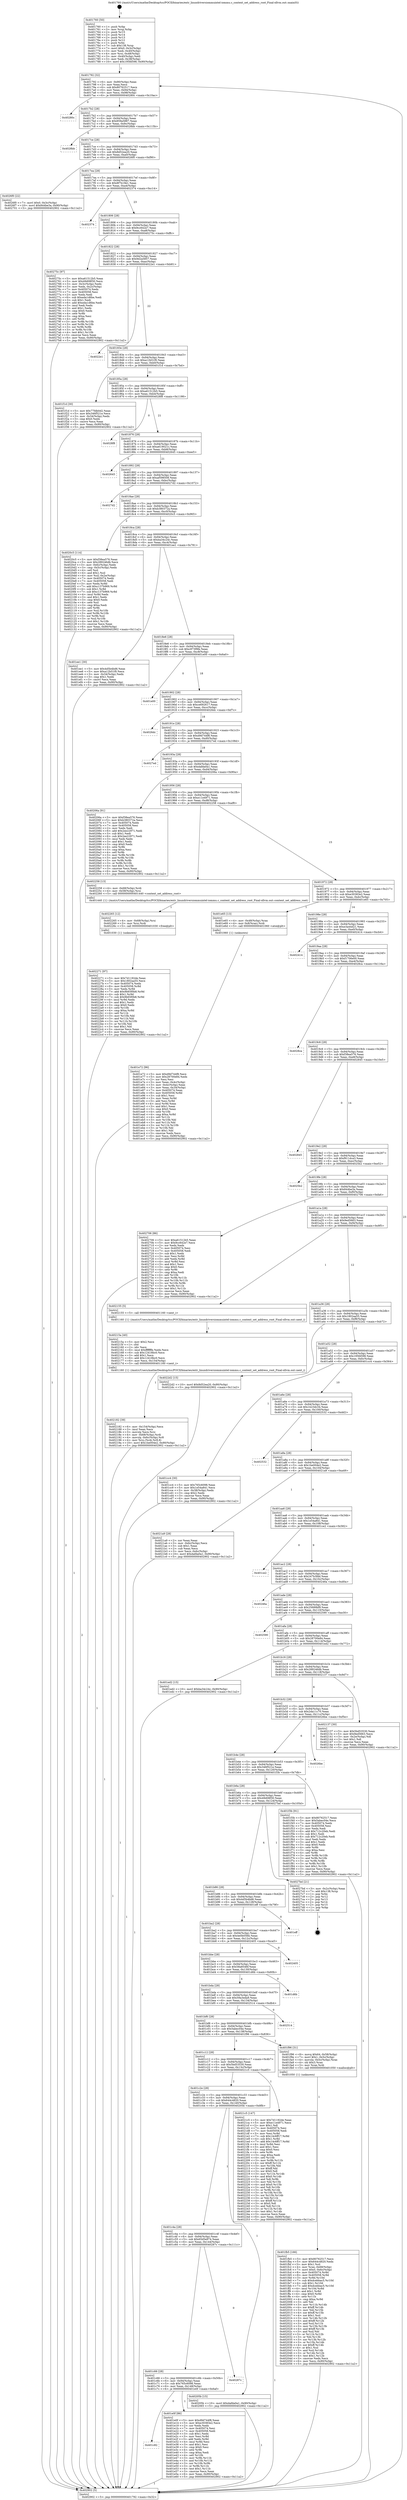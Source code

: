 digraph "0x401760" {
  label = "0x401760 (/mnt/c/Users/mathe/Desktop/tcc/POCII/binaries/extr_linuxdriversiommuintel-iommu.c_context_set_address_root_Final-ollvm.out::main(0))"
  labelloc = "t"
  node[shape=record]

  Entry [label="",width=0.3,height=0.3,shape=circle,fillcolor=black,style=filled]
  "0x401792" [label="{
     0x401792 [32]\l
     | [instrs]\l
     &nbsp;&nbsp;0x401792 \<+6\>: mov -0x90(%rbp),%eax\l
     &nbsp;&nbsp;0x401798 \<+2\>: mov %eax,%ecx\l
     &nbsp;&nbsp;0x40179a \<+6\>: sub $0x80762517,%ecx\l
     &nbsp;&nbsp;0x4017a0 \<+6\>: mov %eax,-0x94(%rbp)\l
     &nbsp;&nbsp;0x4017a6 \<+6\>: mov %ecx,-0x98(%rbp)\l
     &nbsp;&nbsp;0x4017ac \<+6\>: je 000000000040280c \<main+0x10ac\>\l
  }"]
  "0x40280c" [label="{
     0x40280c\l
  }", style=dashed]
  "0x4017b2" [label="{
     0x4017b2 [28]\l
     | [instrs]\l
     &nbsp;&nbsp;0x4017b2 \<+5\>: jmp 00000000004017b7 \<main+0x57\>\l
     &nbsp;&nbsp;0x4017b7 \<+6\>: mov -0x94(%rbp),%eax\l
     &nbsp;&nbsp;0x4017bd \<+5\>: sub $0x859a5887,%eax\l
     &nbsp;&nbsp;0x4017c2 \<+6\>: mov %eax,-0x9c(%rbp)\l
     &nbsp;&nbsp;0x4017c8 \<+6\>: je 00000000004028bb \<main+0x115b\>\l
  }"]
  Exit [label="",width=0.3,height=0.3,shape=circle,fillcolor=black,style=filled,peripheries=2]
  "0x4028bb" [label="{
     0x4028bb\l
  }", style=dashed]
  "0x4017ce" [label="{
     0x4017ce [28]\l
     | [instrs]\l
     &nbsp;&nbsp;0x4017ce \<+5\>: jmp 00000000004017d3 \<main+0x73\>\l
     &nbsp;&nbsp;0x4017d3 \<+6\>: mov -0x94(%rbp),%eax\l
     &nbsp;&nbsp;0x4017d9 \<+5\>: sub $0x8d52ea20,%eax\l
     &nbsp;&nbsp;0x4017de \<+6\>: mov %eax,-0xa0(%rbp)\l
     &nbsp;&nbsp;0x4017e4 \<+6\>: je 00000000004026f0 \<main+0xf90\>\l
  }"]
  "0x402271" [label="{
     0x402271 [97]\l
     | [instrs]\l
     &nbsp;&nbsp;0x402271 \<+5\>: mov $0x7d1192de,%eax\l
     &nbsp;&nbsp;0x402276 \<+5\>: mov $0x1802aa55,%ecx\l
     &nbsp;&nbsp;0x40227b \<+7\>: mov 0x405074,%edx\l
     &nbsp;&nbsp;0x402282 \<+8\>: mov 0x405058,%r8d\l
     &nbsp;&nbsp;0x40228a \<+3\>: mov %edx,%r9d\l
     &nbsp;&nbsp;0x40228d \<+7\>: add $0x9b65f0b8,%r9d\l
     &nbsp;&nbsp;0x402294 \<+4\>: sub $0x1,%r9d\l
     &nbsp;&nbsp;0x402298 \<+7\>: sub $0x9b65f0b8,%r9d\l
     &nbsp;&nbsp;0x40229f \<+4\>: imul %r9d,%edx\l
     &nbsp;&nbsp;0x4022a3 \<+3\>: and $0x1,%edx\l
     &nbsp;&nbsp;0x4022a6 \<+3\>: cmp $0x0,%edx\l
     &nbsp;&nbsp;0x4022a9 \<+4\>: sete %r10b\l
     &nbsp;&nbsp;0x4022ad \<+4\>: cmp $0xa,%r8d\l
     &nbsp;&nbsp;0x4022b1 \<+4\>: setl %r11b\l
     &nbsp;&nbsp;0x4022b5 \<+3\>: mov %r10b,%bl\l
     &nbsp;&nbsp;0x4022b8 \<+3\>: and %r11b,%bl\l
     &nbsp;&nbsp;0x4022bb \<+3\>: xor %r11b,%r10b\l
     &nbsp;&nbsp;0x4022be \<+3\>: or %r10b,%bl\l
     &nbsp;&nbsp;0x4022c1 \<+3\>: test $0x1,%bl\l
     &nbsp;&nbsp;0x4022c4 \<+3\>: cmovne %ecx,%eax\l
     &nbsp;&nbsp;0x4022c7 \<+6\>: mov %eax,-0x90(%rbp)\l
     &nbsp;&nbsp;0x4022cd \<+5\>: jmp 0000000000402902 \<main+0x11a2\>\l
  }"]
  "0x4026f0" [label="{
     0x4026f0 [22]\l
     | [instrs]\l
     &nbsp;&nbsp;0x4026f0 \<+7\>: movl $0x0,-0x3c(%rbp)\l
     &nbsp;&nbsp;0x4026f7 \<+10\>: movl $0x844be3a,-0x90(%rbp)\l
     &nbsp;&nbsp;0x402701 \<+5\>: jmp 0000000000402902 \<main+0x11a2\>\l
  }"]
  "0x4017ea" [label="{
     0x4017ea [28]\l
     | [instrs]\l
     &nbsp;&nbsp;0x4017ea \<+5\>: jmp 00000000004017ef \<main+0x8f\>\l
     &nbsp;&nbsp;0x4017ef \<+6\>: mov -0x94(%rbp),%eax\l
     &nbsp;&nbsp;0x4017f5 \<+5\>: sub $0x8f7b19e1,%eax\l
     &nbsp;&nbsp;0x4017fa \<+6\>: mov %eax,-0xa4(%rbp)\l
     &nbsp;&nbsp;0x401800 \<+6\>: je 0000000000402374 \<main+0xc14\>\l
  }"]
  "0x402265" [label="{
     0x402265 [12]\l
     | [instrs]\l
     &nbsp;&nbsp;0x402265 \<+4\>: mov -0x68(%rbp),%rsi\l
     &nbsp;&nbsp;0x402269 \<+3\>: mov %rsi,%rdi\l
     &nbsp;&nbsp;0x40226c \<+5\>: call 0000000000401030 \<free@plt\>\l
     | [calls]\l
     &nbsp;&nbsp;0x401030 \{1\} (unknown)\l
  }"]
  "0x402374" [label="{
     0x402374\l
  }", style=dashed]
  "0x401806" [label="{
     0x401806 [28]\l
     | [instrs]\l
     &nbsp;&nbsp;0x401806 \<+5\>: jmp 000000000040180b \<main+0xab\>\l
     &nbsp;&nbsp;0x40180b \<+6\>: mov -0x94(%rbp),%eax\l
     &nbsp;&nbsp;0x401811 \<+5\>: sub $0x9cc642e7,%eax\l
     &nbsp;&nbsp;0x401816 \<+6\>: mov %eax,-0xa8(%rbp)\l
     &nbsp;&nbsp;0x40181c \<+6\>: je 000000000040275c \<main+0xffc\>\l
  }"]
  "0x402182" [label="{
     0x402182 [39]\l
     | [instrs]\l
     &nbsp;&nbsp;0x402182 \<+6\>: mov -0x154(%rbp),%ecx\l
     &nbsp;&nbsp;0x402188 \<+3\>: imul %eax,%ecx\l
     &nbsp;&nbsp;0x40218b \<+3\>: movslq %ecx,%rsi\l
     &nbsp;&nbsp;0x40218e \<+4\>: mov -0x68(%rbp),%rdi\l
     &nbsp;&nbsp;0x402192 \<+4\>: movslq -0x6c(%rbp),%r8\l
     &nbsp;&nbsp;0x402196 \<+4\>: mov %rsi,(%rdi,%r8,8)\l
     &nbsp;&nbsp;0x40219a \<+10\>: movl $0x1be004e2,-0x90(%rbp)\l
     &nbsp;&nbsp;0x4021a4 \<+5\>: jmp 0000000000402902 \<main+0x11a2\>\l
  }"]
  "0x40275c" [label="{
     0x40275c [97]\l
     | [instrs]\l
     &nbsp;&nbsp;0x40275c \<+5\>: mov $0xa61512b5,%eax\l
     &nbsp;&nbsp;0x402761 \<+5\>: mov $0x49d08f30,%ecx\l
     &nbsp;&nbsp;0x402766 \<+3\>: mov -0x3c(%rbp),%edx\l
     &nbsp;&nbsp;0x402769 \<+3\>: mov %edx,-0x2c(%rbp)\l
     &nbsp;&nbsp;0x40276c \<+7\>: mov 0x405074,%edx\l
     &nbsp;&nbsp;0x402773 \<+7\>: mov 0x405058,%esi\l
     &nbsp;&nbsp;0x40277a \<+2\>: mov %edx,%edi\l
     &nbsp;&nbsp;0x40277c \<+6\>: sub $0xeda1d6be,%edi\l
     &nbsp;&nbsp;0x402782 \<+3\>: sub $0x1,%edi\l
     &nbsp;&nbsp;0x402785 \<+6\>: add $0xeda1d6be,%edi\l
     &nbsp;&nbsp;0x40278b \<+3\>: imul %edi,%edx\l
     &nbsp;&nbsp;0x40278e \<+3\>: and $0x1,%edx\l
     &nbsp;&nbsp;0x402791 \<+3\>: cmp $0x0,%edx\l
     &nbsp;&nbsp;0x402794 \<+4\>: sete %r8b\l
     &nbsp;&nbsp;0x402798 \<+3\>: cmp $0xa,%esi\l
     &nbsp;&nbsp;0x40279b \<+4\>: setl %r9b\l
     &nbsp;&nbsp;0x40279f \<+3\>: mov %r8b,%r10b\l
     &nbsp;&nbsp;0x4027a2 \<+3\>: and %r9b,%r10b\l
     &nbsp;&nbsp;0x4027a5 \<+3\>: xor %r9b,%r8b\l
     &nbsp;&nbsp;0x4027a8 \<+3\>: or %r8b,%r10b\l
     &nbsp;&nbsp;0x4027ab \<+4\>: test $0x1,%r10b\l
     &nbsp;&nbsp;0x4027af \<+3\>: cmovne %ecx,%eax\l
     &nbsp;&nbsp;0x4027b2 \<+6\>: mov %eax,-0x90(%rbp)\l
     &nbsp;&nbsp;0x4027b8 \<+5\>: jmp 0000000000402902 \<main+0x11a2\>\l
  }"]
  "0x401822" [label="{
     0x401822 [28]\l
     | [instrs]\l
     &nbsp;&nbsp;0x401822 \<+5\>: jmp 0000000000401827 \<main+0xc7\>\l
     &nbsp;&nbsp;0x401827 \<+6\>: mov -0x94(%rbp),%eax\l
     &nbsp;&nbsp;0x40182d \<+5\>: sub $0x9d2a5857,%eax\l
     &nbsp;&nbsp;0x401832 \<+6\>: mov %eax,-0xac(%rbp)\l
     &nbsp;&nbsp;0x401838 \<+6\>: je 00000000004022e1 \<main+0xb81\>\l
  }"]
  "0x40215a" [label="{
     0x40215a [40]\l
     | [instrs]\l
     &nbsp;&nbsp;0x40215a \<+5\>: mov $0x2,%ecx\l
     &nbsp;&nbsp;0x40215f \<+1\>: cltd\l
     &nbsp;&nbsp;0x402160 \<+2\>: idiv %ecx\l
     &nbsp;&nbsp;0x402162 \<+6\>: imul $0xfffffffe,%edx,%ecx\l
     &nbsp;&nbsp;0x402168 \<+6\>: sub $0x12418bc0,%ecx\l
     &nbsp;&nbsp;0x40216e \<+3\>: add $0x1,%ecx\l
     &nbsp;&nbsp;0x402171 \<+6\>: add $0x12418bc0,%ecx\l
     &nbsp;&nbsp;0x402177 \<+6\>: mov %ecx,-0x154(%rbp)\l
     &nbsp;&nbsp;0x40217d \<+5\>: call 0000000000401160 \<next_i\>\l
     | [calls]\l
     &nbsp;&nbsp;0x401160 \{1\} (/mnt/c/Users/mathe/Desktop/tcc/POCII/binaries/extr_linuxdriversiommuintel-iommu.c_context_set_address_root_Final-ollvm.out::next_i)\l
  }"]
  "0x4022e1" [label="{
     0x4022e1\l
  }", style=dashed]
  "0x40183e" [label="{
     0x40183e [28]\l
     | [instrs]\l
     &nbsp;&nbsp;0x40183e \<+5\>: jmp 0000000000401843 \<main+0xe3\>\l
     &nbsp;&nbsp;0x401843 \<+6\>: mov -0x94(%rbp),%eax\l
     &nbsp;&nbsp;0x401849 \<+5\>: sub $0xa12b51f0,%eax\l
     &nbsp;&nbsp;0x40184e \<+6\>: mov %eax,-0xb0(%rbp)\l
     &nbsp;&nbsp;0x401854 \<+6\>: je 0000000000401f1d \<main+0x7bd\>\l
  }"]
  "0x401fb5" [label="{
     0x401fb5 [166]\l
     | [instrs]\l
     &nbsp;&nbsp;0x401fb5 \<+5\>: mov $0x80762517,%ecx\l
     &nbsp;&nbsp;0x401fba \<+5\>: mov $0x644c4820,%edx\l
     &nbsp;&nbsp;0x401fbf \<+3\>: mov $0x1,%sil\l
     &nbsp;&nbsp;0x401fc2 \<+4\>: mov %rax,-0x68(%rbp)\l
     &nbsp;&nbsp;0x401fc6 \<+7\>: movl $0x0,-0x6c(%rbp)\l
     &nbsp;&nbsp;0x401fcd \<+8\>: mov 0x405074,%r8d\l
     &nbsp;&nbsp;0x401fd5 \<+8\>: mov 0x405058,%r9d\l
     &nbsp;&nbsp;0x401fdd \<+3\>: mov %r8d,%r10d\l
     &nbsp;&nbsp;0x401fe0 \<+7\>: sub $0xdcebbac5,%r10d\l
     &nbsp;&nbsp;0x401fe7 \<+4\>: sub $0x1,%r10d\l
     &nbsp;&nbsp;0x401feb \<+7\>: add $0xdcebbac5,%r10d\l
     &nbsp;&nbsp;0x401ff2 \<+4\>: imul %r10d,%r8d\l
     &nbsp;&nbsp;0x401ff6 \<+4\>: and $0x1,%r8d\l
     &nbsp;&nbsp;0x401ffa \<+4\>: cmp $0x0,%r8d\l
     &nbsp;&nbsp;0x401ffe \<+4\>: sete %r11b\l
     &nbsp;&nbsp;0x402002 \<+4\>: cmp $0xa,%r9d\l
     &nbsp;&nbsp;0x402006 \<+3\>: setl %bl\l
     &nbsp;&nbsp;0x402009 \<+3\>: mov %r11b,%r14b\l
     &nbsp;&nbsp;0x40200c \<+4\>: xor $0xff,%r14b\l
     &nbsp;&nbsp;0x402010 \<+3\>: mov %bl,%r15b\l
     &nbsp;&nbsp;0x402013 \<+4\>: xor $0xff,%r15b\l
     &nbsp;&nbsp;0x402017 \<+4\>: xor $0x1,%sil\l
     &nbsp;&nbsp;0x40201b \<+3\>: mov %r14b,%r12b\l
     &nbsp;&nbsp;0x40201e \<+4\>: and $0xff,%r12b\l
     &nbsp;&nbsp;0x402022 \<+3\>: and %sil,%r11b\l
     &nbsp;&nbsp;0x402025 \<+3\>: mov %r15b,%r13b\l
     &nbsp;&nbsp;0x402028 \<+4\>: and $0xff,%r13b\l
     &nbsp;&nbsp;0x40202c \<+3\>: and %sil,%bl\l
     &nbsp;&nbsp;0x40202f \<+3\>: or %r11b,%r12b\l
     &nbsp;&nbsp;0x402032 \<+3\>: or %bl,%r13b\l
     &nbsp;&nbsp;0x402035 \<+3\>: xor %r13b,%r12b\l
     &nbsp;&nbsp;0x402038 \<+3\>: or %r15b,%r14b\l
     &nbsp;&nbsp;0x40203b \<+4\>: xor $0xff,%r14b\l
     &nbsp;&nbsp;0x40203f \<+4\>: or $0x1,%sil\l
     &nbsp;&nbsp;0x402043 \<+3\>: and %sil,%r14b\l
     &nbsp;&nbsp;0x402046 \<+3\>: or %r14b,%r12b\l
     &nbsp;&nbsp;0x402049 \<+4\>: test $0x1,%r12b\l
     &nbsp;&nbsp;0x40204d \<+3\>: cmovne %edx,%ecx\l
     &nbsp;&nbsp;0x402050 \<+6\>: mov %ecx,-0x90(%rbp)\l
     &nbsp;&nbsp;0x402056 \<+5\>: jmp 0000000000402902 \<main+0x11a2\>\l
  }"]
  "0x401f1d" [label="{
     0x401f1d [30]\l
     | [instrs]\l
     &nbsp;&nbsp;0x401f1d \<+5\>: mov $0x77fdb0d2,%eax\l
     &nbsp;&nbsp;0x401f22 \<+5\>: mov $0x346f521e,%ecx\l
     &nbsp;&nbsp;0x401f27 \<+3\>: mov -0x34(%rbp),%edx\l
     &nbsp;&nbsp;0x401f2a \<+3\>: cmp $0x0,%edx\l
     &nbsp;&nbsp;0x401f2d \<+3\>: cmove %ecx,%eax\l
     &nbsp;&nbsp;0x401f30 \<+6\>: mov %eax,-0x90(%rbp)\l
     &nbsp;&nbsp;0x401f36 \<+5\>: jmp 0000000000402902 \<main+0x11a2\>\l
  }"]
  "0x40185a" [label="{
     0x40185a [28]\l
     | [instrs]\l
     &nbsp;&nbsp;0x40185a \<+5\>: jmp 000000000040185f \<main+0xff\>\l
     &nbsp;&nbsp;0x40185f \<+6\>: mov -0x94(%rbp),%eax\l
     &nbsp;&nbsp;0x401865 \<+5\>: sub $0xa61512b5,%eax\l
     &nbsp;&nbsp;0x40186a \<+6\>: mov %eax,-0xb4(%rbp)\l
     &nbsp;&nbsp;0x401870 \<+6\>: je 00000000004028f8 \<main+0x1198\>\l
  }"]
  "0x401e72" [label="{
     0x401e72 [96]\l
     | [instrs]\l
     &nbsp;&nbsp;0x401e72 \<+5\>: mov $0xd9d744f8,%ecx\l
     &nbsp;&nbsp;0x401e77 \<+5\>: mov $0x28700e84,%edx\l
     &nbsp;&nbsp;0x401e7c \<+2\>: xor %esi,%esi\l
     &nbsp;&nbsp;0x401e7e \<+3\>: mov %eax,-0x4c(%rbp)\l
     &nbsp;&nbsp;0x401e81 \<+3\>: mov -0x4c(%rbp),%eax\l
     &nbsp;&nbsp;0x401e84 \<+3\>: mov %eax,-0x34(%rbp)\l
     &nbsp;&nbsp;0x401e87 \<+7\>: mov 0x405074,%eax\l
     &nbsp;&nbsp;0x401e8e \<+8\>: mov 0x405058,%r8d\l
     &nbsp;&nbsp;0x401e96 \<+3\>: sub $0x1,%esi\l
     &nbsp;&nbsp;0x401e99 \<+3\>: mov %eax,%r9d\l
     &nbsp;&nbsp;0x401e9c \<+3\>: add %esi,%r9d\l
     &nbsp;&nbsp;0x401e9f \<+4\>: imul %r9d,%eax\l
     &nbsp;&nbsp;0x401ea3 \<+3\>: and $0x1,%eax\l
     &nbsp;&nbsp;0x401ea6 \<+3\>: cmp $0x0,%eax\l
     &nbsp;&nbsp;0x401ea9 \<+4\>: sete %r10b\l
     &nbsp;&nbsp;0x401ead \<+4\>: cmp $0xa,%r8d\l
     &nbsp;&nbsp;0x401eb1 \<+4\>: setl %r11b\l
     &nbsp;&nbsp;0x401eb5 \<+3\>: mov %r10b,%bl\l
     &nbsp;&nbsp;0x401eb8 \<+3\>: and %r11b,%bl\l
     &nbsp;&nbsp;0x401ebb \<+3\>: xor %r11b,%r10b\l
     &nbsp;&nbsp;0x401ebe \<+3\>: or %r10b,%bl\l
     &nbsp;&nbsp;0x401ec1 \<+3\>: test $0x1,%bl\l
     &nbsp;&nbsp;0x401ec4 \<+3\>: cmovne %edx,%ecx\l
     &nbsp;&nbsp;0x401ec7 \<+6\>: mov %ecx,-0x90(%rbp)\l
     &nbsp;&nbsp;0x401ecd \<+5\>: jmp 0000000000402902 \<main+0x11a2\>\l
  }"]
  "0x4028f8" [label="{
     0x4028f8\l
  }", style=dashed]
  "0x401876" [label="{
     0x401876 [28]\l
     | [instrs]\l
     &nbsp;&nbsp;0x401876 \<+5\>: jmp 000000000040187b \<main+0x11b\>\l
     &nbsp;&nbsp;0x40187b \<+6\>: mov -0x94(%rbp),%eax\l
     &nbsp;&nbsp;0x401881 \<+5\>: sub $0xa619021c,%eax\l
     &nbsp;&nbsp;0x401886 \<+6\>: mov %eax,-0xb8(%rbp)\l
     &nbsp;&nbsp;0x40188c \<+6\>: je 0000000000402645 \<main+0xee5\>\l
  }"]
  "0x401c82" [label="{
     0x401c82\l
  }", style=dashed]
  "0x402645" [label="{
     0x402645\l
  }", style=dashed]
  "0x401892" [label="{
     0x401892 [28]\l
     | [instrs]\l
     &nbsp;&nbsp;0x401892 \<+5\>: jmp 0000000000401897 \<main+0x137\>\l
     &nbsp;&nbsp;0x401897 \<+6\>: mov -0x94(%rbp),%eax\l
     &nbsp;&nbsp;0x40189d \<+5\>: sub $0xaf598508,%eax\l
     &nbsp;&nbsp;0x4018a2 \<+6\>: mov %eax,-0xbc(%rbp)\l
     &nbsp;&nbsp;0x4018a8 \<+6\>: je 00000000004027d2 \<main+0x1072\>\l
  }"]
  "0x401e0f" [label="{
     0x401e0f [86]\l
     | [instrs]\l
     &nbsp;&nbsp;0x401e0f \<+5\>: mov $0xd9d744f8,%eax\l
     &nbsp;&nbsp;0x401e14 \<+5\>: mov $0xe30383e2,%ecx\l
     &nbsp;&nbsp;0x401e19 \<+2\>: xor %edx,%edx\l
     &nbsp;&nbsp;0x401e1b \<+7\>: mov 0x405074,%esi\l
     &nbsp;&nbsp;0x401e22 \<+7\>: mov 0x405058,%edi\l
     &nbsp;&nbsp;0x401e29 \<+3\>: sub $0x1,%edx\l
     &nbsp;&nbsp;0x401e2c \<+3\>: mov %esi,%r8d\l
     &nbsp;&nbsp;0x401e2f \<+3\>: add %edx,%r8d\l
     &nbsp;&nbsp;0x401e32 \<+4\>: imul %r8d,%esi\l
     &nbsp;&nbsp;0x401e36 \<+3\>: and $0x1,%esi\l
     &nbsp;&nbsp;0x401e39 \<+3\>: cmp $0x0,%esi\l
     &nbsp;&nbsp;0x401e3c \<+4\>: sete %r9b\l
     &nbsp;&nbsp;0x401e40 \<+3\>: cmp $0xa,%edi\l
     &nbsp;&nbsp;0x401e43 \<+4\>: setl %r10b\l
     &nbsp;&nbsp;0x401e47 \<+3\>: mov %r9b,%r11b\l
     &nbsp;&nbsp;0x401e4a \<+3\>: and %r10b,%r11b\l
     &nbsp;&nbsp;0x401e4d \<+3\>: xor %r10b,%r9b\l
     &nbsp;&nbsp;0x401e50 \<+3\>: or %r9b,%r11b\l
     &nbsp;&nbsp;0x401e53 \<+4\>: test $0x1,%r11b\l
     &nbsp;&nbsp;0x401e57 \<+3\>: cmovne %ecx,%eax\l
     &nbsp;&nbsp;0x401e5a \<+6\>: mov %eax,-0x90(%rbp)\l
     &nbsp;&nbsp;0x401e60 \<+5\>: jmp 0000000000402902 \<main+0x11a2\>\l
  }"]
  "0x4027d2" [label="{
     0x4027d2\l
  }", style=dashed]
  "0x4018ae" [label="{
     0x4018ae [28]\l
     | [instrs]\l
     &nbsp;&nbsp;0x4018ae \<+5\>: jmp 00000000004018b3 \<main+0x153\>\l
     &nbsp;&nbsp;0x4018b3 \<+6\>: mov -0x94(%rbp),%eax\l
     &nbsp;&nbsp;0x4018b9 \<+5\>: sub $0xb380372a,%eax\l
     &nbsp;&nbsp;0x4018be \<+6\>: mov %eax,-0xc0(%rbp)\l
     &nbsp;&nbsp;0x4018c4 \<+6\>: je 00000000004020c5 \<main+0x965\>\l
  }"]
  "0x401c66" [label="{
     0x401c66 [28]\l
     | [instrs]\l
     &nbsp;&nbsp;0x401c66 \<+5\>: jmp 0000000000401c6b \<main+0x50b\>\l
     &nbsp;&nbsp;0x401c6b \<+6\>: mov -0x94(%rbp),%eax\l
     &nbsp;&nbsp;0x401c71 \<+5\>: sub $0x765c6098,%eax\l
     &nbsp;&nbsp;0x401c76 \<+6\>: mov %eax,-0x148(%rbp)\l
     &nbsp;&nbsp;0x401c7c \<+6\>: je 0000000000401e0f \<main+0x6af\>\l
  }"]
  "0x4020c5" [label="{
     0x4020c5 [114]\l
     | [instrs]\l
     &nbsp;&nbsp;0x4020c5 \<+5\>: mov $0xf38ea576,%eax\l
     &nbsp;&nbsp;0x4020ca \<+5\>: mov $0x289246db,%ecx\l
     &nbsp;&nbsp;0x4020cf \<+3\>: mov -0x6c(%rbp),%edx\l
     &nbsp;&nbsp;0x4020d2 \<+3\>: cmp -0x5c(%rbp),%edx\l
     &nbsp;&nbsp;0x4020d5 \<+4\>: setl %sil\l
     &nbsp;&nbsp;0x4020d9 \<+4\>: and $0x1,%sil\l
     &nbsp;&nbsp;0x4020dd \<+4\>: mov %sil,-0x2e(%rbp)\l
     &nbsp;&nbsp;0x4020e1 \<+7\>: mov 0x405074,%edx\l
     &nbsp;&nbsp;0x4020e8 \<+7\>: mov 0x405058,%edi\l
     &nbsp;&nbsp;0x4020ef \<+3\>: mov %edx,%r8d\l
     &nbsp;&nbsp;0x4020f2 \<+7\>: add $0xc137b969,%r8d\l
     &nbsp;&nbsp;0x4020f9 \<+4\>: sub $0x1,%r8d\l
     &nbsp;&nbsp;0x4020fd \<+7\>: sub $0xc137b969,%r8d\l
     &nbsp;&nbsp;0x402104 \<+4\>: imul %r8d,%edx\l
     &nbsp;&nbsp;0x402108 \<+3\>: and $0x1,%edx\l
     &nbsp;&nbsp;0x40210b \<+3\>: cmp $0x0,%edx\l
     &nbsp;&nbsp;0x40210e \<+4\>: sete %sil\l
     &nbsp;&nbsp;0x402112 \<+3\>: cmp $0xa,%edi\l
     &nbsp;&nbsp;0x402115 \<+4\>: setl %r9b\l
     &nbsp;&nbsp;0x402119 \<+3\>: mov %sil,%r10b\l
     &nbsp;&nbsp;0x40211c \<+3\>: and %r9b,%r10b\l
     &nbsp;&nbsp;0x40211f \<+3\>: xor %r9b,%sil\l
     &nbsp;&nbsp;0x402122 \<+3\>: or %sil,%r10b\l
     &nbsp;&nbsp;0x402125 \<+4\>: test $0x1,%r10b\l
     &nbsp;&nbsp;0x402129 \<+3\>: cmovne %ecx,%eax\l
     &nbsp;&nbsp;0x40212c \<+6\>: mov %eax,-0x90(%rbp)\l
     &nbsp;&nbsp;0x402132 \<+5\>: jmp 0000000000402902 \<main+0x11a2\>\l
  }"]
  "0x4018ca" [label="{
     0x4018ca [28]\l
     | [instrs]\l
     &nbsp;&nbsp;0x4018ca \<+5\>: jmp 00000000004018cf \<main+0x16f\>\l
     &nbsp;&nbsp;0x4018cf \<+6\>: mov -0x94(%rbp),%eax\l
     &nbsp;&nbsp;0x4018d5 \<+5\>: sub $0xba34c24c,%eax\l
     &nbsp;&nbsp;0x4018da \<+6\>: mov %eax,-0xc4(%rbp)\l
     &nbsp;&nbsp;0x4018e0 \<+6\>: je 0000000000401ee1 \<main+0x781\>\l
  }"]
  "0x40287c" [label="{
     0x40287c\l
  }", style=dashed]
  "0x401ee1" [label="{
     0x401ee1 [30]\l
     | [instrs]\l
     &nbsp;&nbsp;0x401ee1 \<+5\>: mov $0x4d5b4bd6,%eax\l
     &nbsp;&nbsp;0x401ee6 \<+5\>: mov $0xa12b51f0,%ecx\l
     &nbsp;&nbsp;0x401eeb \<+3\>: mov -0x34(%rbp),%edx\l
     &nbsp;&nbsp;0x401eee \<+3\>: cmp $0x1,%edx\l
     &nbsp;&nbsp;0x401ef1 \<+3\>: cmovl %ecx,%eax\l
     &nbsp;&nbsp;0x401ef4 \<+6\>: mov %eax,-0x90(%rbp)\l
     &nbsp;&nbsp;0x401efa \<+5\>: jmp 0000000000402902 \<main+0x11a2\>\l
  }"]
  "0x4018e6" [label="{
     0x4018e6 [28]\l
     | [instrs]\l
     &nbsp;&nbsp;0x4018e6 \<+5\>: jmp 00000000004018eb \<main+0x18b\>\l
     &nbsp;&nbsp;0x4018eb \<+6\>: mov -0x94(%rbp),%eax\l
     &nbsp;&nbsp;0x4018f1 \<+5\>: sub $0xc973f9fe,%eax\l
     &nbsp;&nbsp;0x4018f6 \<+6\>: mov %eax,-0xc8(%rbp)\l
     &nbsp;&nbsp;0x4018fc \<+6\>: je 0000000000401e00 \<main+0x6a0\>\l
  }"]
  "0x401c4a" [label="{
     0x401c4a [28]\l
     | [instrs]\l
     &nbsp;&nbsp;0x401c4a \<+5\>: jmp 0000000000401c4f \<main+0x4ef\>\l
     &nbsp;&nbsp;0x401c4f \<+6\>: mov -0x94(%rbp),%eax\l
     &nbsp;&nbsp;0x401c55 \<+5\>: sub $0x65d5e974,%eax\l
     &nbsp;&nbsp;0x401c5a \<+6\>: mov %eax,-0x144(%rbp)\l
     &nbsp;&nbsp;0x401c60 \<+6\>: je 000000000040287c \<main+0x111c\>\l
  }"]
  "0x401e00" [label="{
     0x401e00\l
  }", style=dashed]
  "0x401902" [label="{
     0x401902 [28]\l
     | [instrs]\l
     &nbsp;&nbsp;0x401902 \<+5\>: jmp 0000000000401907 \<main+0x1a7\>\l
     &nbsp;&nbsp;0x401907 \<+6\>: mov -0x94(%rbp),%eax\l
     &nbsp;&nbsp;0x40190d \<+5\>: sub $0xce692617,%eax\l
     &nbsp;&nbsp;0x401912 \<+6\>: mov %eax,-0xcc(%rbp)\l
     &nbsp;&nbsp;0x401918 \<+6\>: je 00000000004026dc \<main+0xf7c\>\l
  }"]
  "0x40205b" [label="{
     0x40205b [15]\l
     | [instrs]\l
     &nbsp;&nbsp;0x40205b \<+10\>: movl $0xdafda0a1,-0x90(%rbp)\l
     &nbsp;&nbsp;0x402065 \<+5\>: jmp 0000000000402902 \<main+0x11a2\>\l
  }"]
  "0x4026dc" [label="{
     0x4026dc\l
  }", style=dashed]
  "0x40191e" [label="{
     0x40191e [28]\l
     | [instrs]\l
     &nbsp;&nbsp;0x40191e \<+5\>: jmp 0000000000401923 \<main+0x1c3\>\l
     &nbsp;&nbsp;0x401923 \<+6\>: mov -0x94(%rbp),%eax\l
     &nbsp;&nbsp;0x401929 \<+5\>: sub $0xd9d744f8,%eax\l
     &nbsp;&nbsp;0x40192e \<+6\>: mov %eax,-0xd0(%rbp)\l
     &nbsp;&nbsp;0x401934 \<+6\>: je 00000000004027ed \<main+0x108d\>\l
  }"]
  "0x401c2e" [label="{
     0x401c2e [28]\l
     | [instrs]\l
     &nbsp;&nbsp;0x401c2e \<+5\>: jmp 0000000000401c33 \<main+0x4d3\>\l
     &nbsp;&nbsp;0x401c33 \<+6\>: mov -0x94(%rbp),%eax\l
     &nbsp;&nbsp;0x401c39 \<+5\>: sub $0x644c4820,%eax\l
     &nbsp;&nbsp;0x401c3e \<+6\>: mov %eax,-0x140(%rbp)\l
     &nbsp;&nbsp;0x401c44 \<+6\>: je 000000000040205b \<main+0x8fb\>\l
  }"]
  "0x4027ed" [label="{
     0x4027ed\l
  }", style=dashed]
  "0x40193a" [label="{
     0x40193a [28]\l
     | [instrs]\l
     &nbsp;&nbsp;0x40193a \<+5\>: jmp 000000000040193f \<main+0x1df\>\l
     &nbsp;&nbsp;0x40193f \<+6\>: mov -0x94(%rbp),%eax\l
     &nbsp;&nbsp;0x401945 \<+5\>: sub $0xdafda0a1,%eax\l
     &nbsp;&nbsp;0x40194a \<+6\>: mov %eax,-0xd4(%rbp)\l
     &nbsp;&nbsp;0x401950 \<+6\>: je 000000000040206a \<main+0x90a\>\l
  }"]
  "0x4021c5" [label="{
     0x4021c5 [147]\l
     | [instrs]\l
     &nbsp;&nbsp;0x4021c5 \<+5\>: mov $0x7d1192de,%eax\l
     &nbsp;&nbsp;0x4021ca \<+5\>: mov $0xe11e4971,%ecx\l
     &nbsp;&nbsp;0x4021cf \<+2\>: mov $0x1,%dl\l
     &nbsp;&nbsp;0x4021d1 \<+7\>: mov 0x405074,%esi\l
     &nbsp;&nbsp;0x4021d8 \<+7\>: mov 0x405058,%edi\l
     &nbsp;&nbsp;0x4021df \<+3\>: mov %esi,%r8d\l
     &nbsp;&nbsp;0x4021e2 \<+7\>: sub $0x14c6ff17,%r8d\l
     &nbsp;&nbsp;0x4021e9 \<+4\>: sub $0x1,%r8d\l
     &nbsp;&nbsp;0x4021ed \<+7\>: add $0x14c6ff17,%r8d\l
     &nbsp;&nbsp;0x4021f4 \<+4\>: imul %r8d,%esi\l
     &nbsp;&nbsp;0x4021f8 \<+3\>: and $0x1,%esi\l
     &nbsp;&nbsp;0x4021fb \<+3\>: cmp $0x0,%esi\l
     &nbsp;&nbsp;0x4021fe \<+4\>: sete %r9b\l
     &nbsp;&nbsp;0x402202 \<+3\>: cmp $0xa,%edi\l
     &nbsp;&nbsp;0x402205 \<+4\>: setl %r10b\l
     &nbsp;&nbsp;0x402209 \<+3\>: mov %r9b,%r11b\l
     &nbsp;&nbsp;0x40220c \<+4\>: xor $0xff,%r11b\l
     &nbsp;&nbsp;0x402210 \<+3\>: mov %r10b,%bl\l
     &nbsp;&nbsp;0x402213 \<+3\>: xor $0xff,%bl\l
     &nbsp;&nbsp;0x402216 \<+3\>: xor $0x0,%dl\l
     &nbsp;&nbsp;0x402219 \<+3\>: mov %r11b,%r14b\l
     &nbsp;&nbsp;0x40221c \<+4\>: and $0x0,%r14b\l
     &nbsp;&nbsp;0x402220 \<+3\>: and %dl,%r9b\l
     &nbsp;&nbsp;0x402223 \<+3\>: mov %bl,%r15b\l
     &nbsp;&nbsp;0x402226 \<+4\>: and $0x0,%r15b\l
     &nbsp;&nbsp;0x40222a \<+3\>: and %dl,%r10b\l
     &nbsp;&nbsp;0x40222d \<+3\>: or %r9b,%r14b\l
     &nbsp;&nbsp;0x402230 \<+3\>: or %r10b,%r15b\l
     &nbsp;&nbsp;0x402233 \<+3\>: xor %r15b,%r14b\l
     &nbsp;&nbsp;0x402236 \<+3\>: or %bl,%r11b\l
     &nbsp;&nbsp;0x402239 \<+4\>: xor $0xff,%r11b\l
     &nbsp;&nbsp;0x40223d \<+3\>: or $0x0,%dl\l
     &nbsp;&nbsp;0x402240 \<+3\>: and %dl,%r11b\l
     &nbsp;&nbsp;0x402243 \<+3\>: or %r11b,%r14b\l
     &nbsp;&nbsp;0x402246 \<+4\>: test $0x1,%r14b\l
     &nbsp;&nbsp;0x40224a \<+3\>: cmovne %ecx,%eax\l
     &nbsp;&nbsp;0x40224d \<+6\>: mov %eax,-0x90(%rbp)\l
     &nbsp;&nbsp;0x402253 \<+5\>: jmp 0000000000402902 \<main+0x11a2\>\l
  }"]
  "0x40206a" [label="{
     0x40206a [91]\l
     | [instrs]\l
     &nbsp;&nbsp;0x40206a \<+5\>: mov $0xf38ea576,%eax\l
     &nbsp;&nbsp;0x40206f \<+5\>: mov $0xb380372a,%ecx\l
     &nbsp;&nbsp;0x402074 \<+7\>: mov 0x405074,%edx\l
     &nbsp;&nbsp;0x40207b \<+7\>: mov 0x405058,%esi\l
     &nbsp;&nbsp;0x402082 \<+2\>: mov %edx,%edi\l
     &nbsp;&nbsp;0x402084 \<+6\>: add $0x2ee22971,%edi\l
     &nbsp;&nbsp;0x40208a \<+3\>: sub $0x1,%edi\l
     &nbsp;&nbsp;0x40208d \<+6\>: sub $0x2ee22971,%edi\l
     &nbsp;&nbsp;0x402093 \<+3\>: imul %edi,%edx\l
     &nbsp;&nbsp;0x402096 \<+3\>: and $0x1,%edx\l
     &nbsp;&nbsp;0x402099 \<+3\>: cmp $0x0,%edx\l
     &nbsp;&nbsp;0x40209c \<+4\>: sete %r8b\l
     &nbsp;&nbsp;0x4020a0 \<+3\>: cmp $0xa,%esi\l
     &nbsp;&nbsp;0x4020a3 \<+4\>: setl %r9b\l
     &nbsp;&nbsp;0x4020a7 \<+3\>: mov %r8b,%r10b\l
     &nbsp;&nbsp;0x4020aa \<+3\>: and %r9b,%r10b\l
     &nbsp;&nbsp;0x4020ad \<+3\>: xor %r9b,%r8b\l
     &nbsp;&nbsp;0x4020b0 \<+3\>: or %r8b,%r10b\l
     &nbsp;&nbsp;0x4020b3 \<+4\>: test $0x1,%r10b\l
     &nbsp;&nbsp;0x4020b7 \<+3\>: cmovne %ecx,%eax\l
     &nbsp;&nbsp;0x4020ba \<+6\>: mov %eax,-0x90(%rbp)\l
     &nbsp;&nbsp;0x4020c0 \<+5\>: jmp 0000000000402902 \<main+0x11a2\>\l
  }"]
  "0x401956" [label="{
     0x401956 [28]\l
     | [instrs]\l
     &nbsp;&nbsp;0x401956 \<+5\>: jmp 000000000040195b \<main+0x1fb\>\l
     &nbsp;&nbsp;0x40195b \<+6\>: mov -0x94(%rbp),%eax\l
     &nbsp;&nbsp;0x401961 \<+5\>: sub $0xe11e4971,%eax\l
     &nbsp;&nbsp;0x401966 \<+6\>: mov %eax,-0xd8(%rbp)\l
     &nbsp;&nbsp;0x40196c \<+6\>: je 0000000000402258 \<main+0xaf8\>\l
  }"]
  "0x401c12" [label="{
     0x401c12 [28]\l
     | [instrs]\l
     &nbsp;&nbsp;0x401c12 \<+5\>: jmp 0000000000401c17 \<main+0x4b7\>\l
     &nbsp;&nbsp;0x401c17 \<+6\>: mov -0x94(%rbp),%eax\l
     &nbsp;&nbsp;0x401c1d \<+5\>: sub $0x5bd53530,%eax\l
     &nbsp;&nbsp;0x401c22 \<+6\>: mov %eax,-0x13c(%rbp)\l
     &nbsp;&nbsp;0x401c28 \<+6\>: je 00000000004021c5 \<main+0xa65\>\l
  }"]
  "0x402258" [label="{
     0x402258 [13]\l
     | [instrs]\l
     &nbsp;&nbsp;0x402258 \<+4\>: mov -0x68(%rbp),%rdi\l
     &nbsp;&nbsp;0x40225c \<+4\>: mov -0x58(%rbp),%rsi\l
     &nbsp;&nbsp;0x402260 \<+5\>: call 0000000000401440 \<context_set_address_root\>\l
     | [calls]\l
     &nbsp;&nbsp;0x401440 \{1\} (/mnt/c/Users/mathe/Desktop/tcc/POCII/binaries/extr_linuxdriversiommuintel-iommu.c_context_set_address_root_Final-ollvm.out::context_set_address_root)\l
  }"]
  "0x401972" [label="{
     0x401972 [28]\l
     | [instrs]\l
     &nbsp;&nbsp;0x401972 \<+5\>: jmp 0000000000401977 \<main+0x217\>\l
     &nbsp;&nbsp;0x401977 \<+6\>: mov -0x94(%rbp),%eax\l
     &nbsp;&nbsp;0x40197d \<+5\>: sub $0xe30383e2,%eax\l
     &nbsp;&nbsp;0x401982 \<+6\>: mov %eax,-0xdc(%rbp)\l
     &nbsp;&nbsp;0x401988 \<+6\>: je 0000000000401e65 \<main+0x705\>\l
  }"]
  "0x401f96" [label="{
     0x401f96 [31]\l
     | [instrs]\l
     &nbsp;&nbsp;0x401f96 \<+8\>: movq $0x64,-0x58(%rbp)\l
     &nbsp;&nbsp;0x401f9e \<+7\>: movl $0x1,-0x5c(%rbp)\l
     &nbsp;&nbsp;0x401fa5 \<+4\>: movslq -0x5c(%rbp),%rax\l
     &nbsp;&nbsp;0x401fa9 \<+4\>: shl $0x3,%rax\l
     &nbsp;&nbsp;0x401fad \<+3\>: mov %rax,%rdi\l
     &nbsp;&nbsp;0x401fb0 \<+5\>: call 0000000000401050 \<malloc@plt\>\l
     | [calls]\l
     &nbsp;&nbsp;0x401050 \{1\} (unknown)\l
  }"]
  "0x401e65" [label="{
     0x401e65 [13]\l
     | [instrs]\l
     &nbsp;&nbsp;0x401e65 \<+4\>: mov -0x48(%rbp),%rax\l
     &nbsp;&nbsp;0x401e69 \<+4\>: mov 0x8(%rax),%rdi\l
     &nbsp;&nbsp;0x401e6d \<+5\>: call 0000000000401060 \<atoi@plt\>\l
     | [calls]\l
     &nbsp;&nbsp;0x401060 \{1\} (unknown)\l
  }"]
  "0x40198e" [label="{
     0x40198e [28]\l
     | [instrs]\l
     &nbsp;&nbsp;0x40198e \<+5\>: jmp 0000000000401993 \<main+0x233\>\l
     &nbsp;&nbsp;0x401993 \<+6\>: mov -0x94(%rbp),%eax\l
     &nbsp;&nbsp;0x401999 \<+5\>: sub $0xe3a44d21,%eax\l
     &nbsp;&nbsp;0x40199e \<+6\>: mov %eax,-0xe0(%rbp)\l
     &nbsp;&nbsp;0x4019a4 \<+6\>: je 0000000000402414 \<main+0xcb4\>\l
  }"]
  "0x401bf6" [label="{
     0x401bf6 [28]\l
     | [instrs]\l
     &nbsp;&nbsp;0x401bf6 \<+5\>: jmp 0000000000401bfb \<main+0x49b\>\l
     &nbsp;&nbsp;0x401bfb \<+6\>: mov -0x94(%rbp),%eax\l
     &nbsp;&nbsp;0x401c01 \<+5\>: sub $0x5abec04e,%eax\l
     &nbsp;&nbsp;0x401c06 \<+6\>: mov %eax,-0x138(%rbp)\l
     &nbsp;&nbsp;0x401c0c \<+6\>: je 0000000000401f96 \<main+0x836\>\l
  }"]
  "0x402414" [label="{
     0x402414\l
  }", style=dashed]
  "0x4019aa" [label="{
     0x4019aa [28]\l
     | [instrs]\l
     &nbsp;&nbsp;0x4019aa \<+5\>: jmp 00000000004019af \<main+0x24f\>\l
     &nbsp;&nbsp;0x4019af \<+6\>: mov -0x94(%rbp),%eax\l
     &nbsp;&nbsp;0x4019b5 \<+5\>: sub $0xf1706e00,%eax\l
     &nbsp;&nbsp;0x4019ba \<+6\>: mov %eax,-0xe4(%rbp)\l
     &nbsp;&nbsp;0x4019c0 \<+6\>: je 00000000004028ca \<main+0x116a\>\l
  }"]
  "0x402514" [label="{
     0x402514\l
  }", style=dashed]
  "0x4028ca" [label="{
     0x4028ca\l
  }", style=dashed]
  "0x4019c6" [label="{
     0x4019c6 [28]\l
     | [instrs]\l
     &nbsp;&nbsp;0x4019c6 \<+5\>: jmp 00000000004019cb \<main+0x26b\>\l
     &nbsp;&nbsp;0x4019cb \<+6\>: mov -0x94(%rbp),%eax\l
     &nbsp;&nbsp;0x4019d1 \<+5\>: sub $0xf38ea576,%eax\l
     &nbsp;&nbsp;0x4019d6 \<+6\>: mov %eax,-0xe8(%rbp)\l
     &nbsp;&nbsp;0x4019dc \<+6\>: je 0000000000402845 \<main+0x10e5\>\l
  }"]
  "0x401bda" [label="{
     0x401bda [28]\l
     | [instrs]\l
     &nbsp;&nbsp;0x401bda \<+5\>: jmp 0000000000401bdf \<main+0x47f\>\l
     &nbsp;&nbsp;0x401bdf \<+6\>: mov -0x94(%rbp),%eax\l
     &nbsp;&nbsp;0x401be5 \<+5\>: sub $0x59a3eda9,%eax\l
     &nbsp;&nbsp;0x401bea \<+6\>: mov %eax,-0x134(%rbp)\l
     &nbsp;&nbsp;0x401bf0 \<+6\>: je 0000000000402514 \<main+0xdb4\>\l
  }"]
  "0x402845" [label="{
     0x402845\l
  }", style=dashed]
  "0x4019e2" [label="{
     0x4019e2 [28]\l
     | [instrs]\l
     &nbsp;&nbsp;0x4019e2 \<+5\>: jmp 00000000004019e7 \<main+0x287\>\l
     &nbsp;&nbsp;0x4019e7 \<+6\>: mov -0x94(%rbp),%eax\l
     &nbsp;&nbsp;0x4019ed \<+5\>: sub $0xf911dca3,%eax\l
     &nbsp;&nbsp;0x4019f2 \<+6\>: mov %eax,-0xec(%rbp)\l
     &nbsp;&nbsp;0x4019f8 \<+6\>: je 00000000004025b2 \<main+0xe52\>\l
  }"]
  "0x401d6b" [label="{
     0x401d6b\l
  }", style=dashed]
  "0x4025b2" [label="{
     0x4025b2\l
  }", style=dashed]
  "0x4019fe" [label="{
     0x4019fe [28]\l
     | [instrs]\l
     &nbsp;&nbsp;0x4019fe \<+5\>: jmp 0000000000401a03 \<main+0x2a3\>\l
     &nbsp;&nbsp;0x401a03 \<+6\>: mov -0x94(%rbp),%eax\l
     &nbsp;&nbsp;0x401a09 \<+5\>: sub $0x844be3a,%eax\l
     &nbsp;&nbsp;0x401a0e \<+6\>: mov %eax,-0xf0(%rbp)\l
     &nbsp;&nbsp;0x401a14 \<+6\>: je 0000000000402706 \<main+0xfa6\>\l
  }"]
  "0x401bbe" [label="{
     0x401bbe [28]\l
     | [instrs]\l
     &nbsp;&nbsp;0x401bbe \<+5\>: jmp 0000000000401bc3 \<main+0x463\>\l
     &nbsp;&nbsp;0x401bc3 \<+6\>: mov -0x94(%rbp),%eax\l
     &nbsp;&nbsp;0x401bc9 \<+5\>: sub $0x58a8546f,%eax\l
     &nbsp;&nbsp;0x401bce \<+6\>: mov %eax,-0x130(%rbp)\l
     &nbsp;&nbsp;0x401bd4 \<+6\>: je 0000000000401d6b \<main+0x60b\>\l
  }"]
  "0x402706" [label="{
     0x402706 [86]\l
     | [instrs]\l
     &nbsp;&nbsp;0x402706 \<+5\>: mov $0xa61512b5,%eax\l
     &nbsp;&nbsp;0x40270b \<+5\>: mov $0x9cc642e7,%ecx\l
     &nbsp;&nbsp;0x402710 \<+2\>: xor %edx,%edx\l
     &nbsp;&nbsp;0x402712 \<+7\>: mov 0x405074,%esi\l
     &nbsp;&nbsp;0x402719 \<+7\>: mov 0x405058,%edi\l
     &nbsp;&nbsp;0x402720 \<+3\>: sub $0x1,%edx\l
     &nbsp;&nbsp;0x402723 \<+3\>: mov %esi,%r8d\l
     &nbsp;&nbsp;0x402726 \<+3\>: add %edx,%r8d\l
     &nbsp;&nbsp;0x402729 \<+4\>: imul %r8d,%esi\l
     &nbsp;&nbsp;0x40272d \<+3\>: and $0x1,%esi\l
     &nbsp;&nbsp;0x402730 \<+3\>: cmp $0x0,%esi\l
     &nbsp;&nbsp;0x402733 \<+4\>: sete %r9b\l
     &nbsp;&nbsp;0x402737 \<+3\>: cmp $0xa,%edi\l
     &nbsp;&nbsp;0x40273a \<+4\>: setl %r10b\l
     &nbsp;&nbsp;0x40273e \<+3\>: mov %r9b,%r11b\l
     &nbsp;&nbsp;0x402741 \<+3\>: and %r10b,%r11b\l
     &nbsp;&nbsp;0x402744 \<+3\>: xor %r10b,%r9b\l
     &nbsp;&nbsp;0x402747 \<+3\>: or %r9b,%r11b\l
     &nbsp;&nbsp;0x40274a \<+4\>: test $0x1,%r11b\l
     &nbsp;&nbsp;0x40274e \<+3\>: cmovne %ecx,%eax\l
     &nbsp;&nbsp;0x402751 \<+6\>: mov %eax,-0x90(%rbp)\l
     &nbsp;&nbsp;0x402757 \<+5\>: jmp 0000000000402902 \<main+0x11a2\>\l
  }"]
  "0x401a1a" [label="{
     0x401a1a [28]\l
     | [instrs]\l
     &nbsp;&nbsp;0x401a1a \<+5\>: jmp 0000000000401a1f \<main+0x2bf\>\l
     &nbsp;&nbsp;0x401a1f \<+6\>: mov -0x94(%rbp),%eax\l
     &nbsp;&nbsp;0x401a25 \<+5\>: sub $0x9ed5663,%eax\l
     &nbsp;&nbsp;0x401a2a \<+6\>: mov %eax,-0xf4(%rbp)\l
     &nbsp;&nbsp;0x401a30 \<+6\>: je 0000000000402155 \<main+0x9f5\>\l
  }"]
  "0x402405" [label="{
     0x402405\l
  }", style=dashed]
  "0x402155" [label="{
     0x402155 [5]\l
     | [instrs]\l
     &nbsp;&nbsp;0x402155 \<+5\>: call 0000000000401160 \<next_i\>\l
     | [calls]\l
     &nbsp;&nbsp;0x401160 \{1\} (/mnt/c/Users/mathe/Desktop/tcc/POCII/binaries/extr_linuxdriversiommuintel-iommu.c_context_set_address_root_Final-ollvm.out::next_i)\l
  }"]
  "0x401a36" [label="{
     0x401a36 [28]\l
     | [instrs]\l
     &nbsp;&nbsp;0x401a36 \<+5\>: jmp 0000000000401a3b \<main+0x2db\>\l
     &nbsp;&nbsp;0x401a3b \<+6\>: mov -0x94(%rbp),%eax\l
     &nbsp;&nbsp;0x401a41 \<+5\>: sub $0x1802aa55,%eax\l
     &nbsp;&nbsp;0x401a46 \<+6\>: mov %eax,-0xf8(%rbp)\l
     &nbsp;&nbsp;0x401a4c \<+6\>: je 00000000004022d2 \<main+0xb72\>\l
  }"]
  "0x401ba2" [label="{
     0x401ba2 [28]\l
     | [instrs]\l
     &nbsp;&nbsp;0x401ba2 \<+5\>: jmp 0000000000401ba7 \<main+0x447\>\l
     &nbsp;&nbsp;0x401ba7 \<+6\>: mov -0x94(%rbp),%eax\l
     &nbsp;&nbsp;0x401bad \<+5\>: sub $0x4e0b056b,%eax\l
     &nbsp;&nbsp;0x401bb2 \<+6\>: mov %eax,-0x12c(%rbp)\l
     &nbsp;&nbsp;0x401bb8 \<+6\>: je 0000000000402405 \<main+0xca5\>\l
  }"]
  "0x4022d2" [label="{
     0x4022d2 [15]\l
     | [instrs]\l
     &nbsp;&nbsp;0x4022d2 \<+10\>: movl $0x8d52ea20,-0x90(%rbp)\l
     &nbsp;&nbsp;0x4022dc \<+5\>: jmp 0000000000402902 \<main+0x11a2\>\l
  }"]
  "0x401a52" [label="{
     0x401a52 [28]\l
     | [instrs]\l
     &nbsp;&nbsp;0x401a52 \<+5\>: jmp 0000000000401a57 \<main+0x2f7\>\l
     &nbsp;&nbsp;0x401a57 \<+6\>: mov -0x94(%rbp),%eax\l
     &nbsp;&nbsp;0x401a5d \<+5\>: sub $0x195fd598,%eax\l
     &nbsp;&nbsp;0x401a62 \<+6\>: mov %eax,-0xfc(%rbp)\l
     &nbsp;&nbsp;0x401a68 \<+6\>: je 0000000000401cc4 \<main+0x564\>\l
  }"]
  "0x401eff" [label="{
     0x401eff\l
  }", style=dashed]
  "0x401cc4" [label="{
     0x401cc4 [30]\l
     | [instrs]\l
     &nbsp;&nbsp;0x401cc4 \<+5\>: mov $0x765c6098,%eax\l
     &nbsp;&nbsp;0x401cc9 \<+5\>: mov $0x1e54a841,%ecx\l
     &nbsp;&nbsp;0x401cce \<+3\>: mov -0x38(%rbp),%edx\l
     &nbsp;&nbsp;0x401cd1 \<+3\>: cmp $0x2,%edx\l
     &nbsp;&nbsp;0x401cd4 \<+3\>: cmovne %ecx,%eax\l
     &nbsp;&nbsp;0x401cd7 \<+6\>: mov %eax,-0x90(%rbp)\l
     &nbsp;&nbsp;0x401cdd \<+5\>: jmp 0000000000402902 \<main+0x11a2\>\l
  }"]
  "0x401a6e" [label="{
     0x401a6e [28]\l
     | [instrs]\l
     &nbsp;&nbsp;0x401a6e \<+5\>: jmp 0000000000401a73 \<main+0x313\>\l
     &nbsp;&nbsp;0x401a73 \<+6\>: mov -0x94(%rbp),%eax\l
     &nbsp;&nbsp;0x401a79 \<+5\>: sub $0x1b23dc34,%eax\l
     &nbsp;&nbsp;0x401a7e \<+6\>: mov %eax,-0x100(%rbp)\l
     &nbsp;&nbsp;0x401a84 \<+6\>: je 0000000000402532 \<main+0xdd2\>\l
  }"]
  "0x402902" [label="{
     0x402902 [5]\l
     | [instrs]\l
     &nbsp;&nbsp;0x402902 \<+5\>: jmp 0000000000401792 \<main+0x32\>\l
  }"]
  "0x401760" [label="{
     0x401760 [50]\l
     | [instrs]\l
     &nbsp;&nbsp;0x401760 \<+1\>: push %rbp\l
     &nbsp;&nbsp;0x401761 \<+3\>: mov %rsp,%rbp\l
     &nbsp;&nbsp;0x401764 \<+2\>: push %r15\l
     &nbsp;&nbsp;0x401766 \<+2\>: push %r14\l
     &nbsp;&nbsp;0x401768 \<+2\>: push %r13\l
     &nbsp;&nbsp;0x40176a \<+2\>: push %r12\l
     &nbsp;&nbsp;0x40176c \<+1\>: push %rbx\l
     &nbsp;&nbsp;0x40176d \<+7\>: sub $0x138,%rsp\l
     &nbsp;&nbsp;0x401774 \<+7\>: movl $0x0,-0x3c(%rbp)\l
     &nbsp;&nbsp;0x40177b \<+3\>: mov %edi,-0x40(%rbp)\l
     &nbsp;&nbsp;0x40177e \<+4\>: mov %rsi,-0x48(%rbp)\l
     &nbsp;&nbsp;0x401782 \<+3\>: mov -0x40(%rbp),%edi\l
     &nbsp;&nbsp;0x401785 \<+3\>: mov %edi,-0x38(%rbp)\l
     &nbsp;&nbsp;0x401788 \<+10\>: movl $0x195fd598,-0x90(%rbp)\l
  }"]
  "0x401b86" [label="{
     0x401b86 [28]\l
     | [instrs]\l
     &nbsp;&nbsp;0x401b86 \<+5\>: jmp 0000000000401b8b \<main+0x42b\>\l
     &nbsp;&nbsp;0x401b8b \<+6\>: mov -0x94(%rbp),%eax\l
     &nbsp;&nbsp;0x401b91 \<+5\>: sub $0x4d5b4bd6,%eax\l
     &nbsp;&nbsp;0x401b96 \<+6\>: mov %eax,-0x128(%rbp)\l
     &nbsp;&nbsp;0x401b9c \<+6\>: je 0000000000401eff \<main+0x79f\>\l
  }"]
  "0x402532" [label="{
     0x402532\l
  }", style=dashed]
  "0x401a8a" [label="{
     0x401a8a [28]\l
     | [instrs]\l
     &nbsp;&nbsp;0x401a8a \<+5\>: jmp 0000000000401a8f \<main+0x32f\>\l
     &nbsp;&nbsp;0x401a8f \<+6\>: mov -0x94(%rbp),%eax\l
     &nbsp;&nbsp;0x401a95 \<+5\>: sub $0x1be004e2,%eax\l
     &nbsp;&nbsp;0x401a9a \<+6\>: mov %eax,-0x104(%rbp)\l
     &nbsp;&nbsp;0x401aa0 \<+6\>: je 00000000004021a9 \<main+0xa49\>\l
  }"]
  "0x4027bd" [label="{
     0x4027bd [21]\l
     | [instrs]\l
     &nbsp;&nbsp;0x4027bd \<+3\>: mov -0x2c(%rbp),%eax\l
     &nbsp;&nbsp;0x4027c0 \<+7\>: add $0x138,%rsp\l
     &nbsp;&nbsp;0x4027c7 \<+1\>: pop %rbx\l
     &nbsp;&nbsp;0x4027c8 \<+2\>: pop %r12\l
     &nbsp;&nbsp;0x4027ca \<+2\>: pop %r13\l
     &nbsp;&nbsp;0x4027cc \<+2\>: pop %r14\l
     &nbsp;&nbsp;0x4027ce \<+2\>: pop %r15\l
     &nbsp;&nbsp;0x4027d0 \<+1\>: pop %rbp\l
     &nbsp;&nbsp;0x4027d1 \<+1\>: ret\l
  }"]
  "0x4021a9" [label="{
     0x4021a9 [28]\l
     | [instrs]\l
     &nbsp;&nbsp;0x4021a9 \<+2\>: xor %eax,%eax\l
     &nbsp;&nbsp;0x4021ab \<+3\>: mov -0x6c(%rbp),%ecx\l
     &nbsp;&nbsp;0x4021ae \<+3\>: sub $0x1,%eax\l
     &nbsp;&nbsp;0x4021b1 \<+2\>: sub %eax,%ecx\l
     &nbsp;&nbsp;0x4021b3 \<+3\>: mov %ecx,-0x6c(%rbp)\l
     &nbsp;&nbsp;0x4021b6 \<+10\>: movl $0xdafda0a1,-0x90(%rbp)\l
     &nbsp;&nbsp;0x4021c0 \<+5\>: jmp 0000000000402902 \<main+0x11a2\>\l
  }"]
  "0x401aa6" [label="{
     0x401aa6 [28]\l
     | [instrs]\l
     &nbsp;&nbsp;0x401aa6 \<+5\>: jmp 0000000000401aab \<main+0x34b\>\l
     &nbsp;&nbsp;0x401aab \<+6\>: mov -0x94(%rbp),%eax\l
     &nbsp;&nbsp;0x401ab1 \<+5\>: sub $0x1e54a841,%eax\l
     &nbsp;&nbsp;0x401ab6 \<+6\>: mov %eax,-0x108(%rbp)\l
     &nbsp;&nbsp;0x401abc \<+6\>: je 0000000000401ce2 \<main+0x582\>\l
  }"]
  "0x401b6a" [label="{
     0x401b6a [28]\l
     | [instrs]\l
     &nbsp;&nbsp;0x401b6a \<+5\>: jmp 0000000000401b6f \<main+0x40f\>\l
     &nbsp;&nbsp;0x401b6f \<+6\>: mov -0x94(%rbp),%eax\l
     &nbsp;&nbsp;0x401b75 \<+5\>: sub $0x49d08f30,%eax\l
     &nbsp;&nbsp;0x401b7a \<+6\>: mov %eax,-0x124(%rbp)\l
     &nbsp;&nbsp;0x401b80 \<+6\>: je 00000000004027bd \<main+0x105d\>\l
  }"]
  "0x401ce2" [label="{
     0x401ce2\l
  }", style=dashed]
  "0x401ac2" [label="{
     0x401ac2 [28]\l
     | [instrs]\l
     &nbsp;&nbsp;0x401ac2 \<+5\>: jmp 0000000000401ac7 \<main+0x367\>\l
     &nbsp;&nbsp;0x401ac7 \<+6\>: mov -0x94(%rbp),%eax\l
     &nbsp;&nbsp;0x401acd \<+5\>: sub $0x247b3fdd,%eax\l
     &nbsp;&nbsp;0x401ad2 \<+6\>: mov %eax,-0x10c(%rbp)\l
     &nbsp;&nbsp;0x401ad8 \<+6\>: je 000000000040246a \<main+0xd0a\>\l
  }"]
  "0x401f3b" [label="{
     0x401f3b [91]\l
     | [instrs]\l
     &nbsp;&nbsp;0x401f3b \<+5\>: mov $0x80762517,%eax\l
     &nbsp;&nbsp;0x401f40 \<+5\>: mov $0x5abec04e,%ecx\l
     &nbsp;&nbsp;0x401f45 \<+7\>: mov 0x405074,%edx\l
     &nbsp;&nbsp;0x401f4c \<+7\>: mov 0x405058,%esi\l
     &nbsp;&nbsp;0x401f53 \<+2\>: mov %edx,%edi\l
     &nbsp;&nbsp;0x401f55 \<+6\>: add $0x712c20eb,%edi\l
     &nbsp;&nbsp;0x401f5b \<+3\>: sub $0x1,%edi\l
     &nbsp;&nbsp;0x401f5e \<+6\>: sub $0x712c20eb,%edi\l
     &nbsp;&nbsp;0x401f64 \<+3\>: imul %edi,%edx\l
     &nbsp;&nbsp;0x401f67 \<+3\>: and $0x1,%edx\l
     &nbsp;&nbsp;0x401f6a \<+3\>: cmp $0x0,%edx\l
     &nbsp;&nbsp;0x401f6d \<+4\>: sete %r8b\l
     &nbsp;&nbsp;0x401f71 \<+3\>: cmp $0xa,%esi\l
     &nbsp;&nbsp;0x401f74 \<+4\>: setl %r9b\l
     &nbsp;&nbsp;0x401f78 \<+3\>: mov %r8b,%r10b\l
     &nbsp;&nbsp;0x401f7b \<+3\>: and %r9b,%r10b\l
     &nbsp;&nbsp;0x401f7e \<+3\>: xor %r9b,%r8b\l
     &nbsp;&nbsp;0x401f81 \<+3\>: or %r8b,%r10b\l
     &nbsp;&nbsp;0x401f84 \<+4\>: test $0x1,%r10b\l
     &nbsp;&nbsp;0x401f88 \<+3\>: cmovne %ecx,%eax\l
     &nbsp;&nbsp;0x401f8b \<+6\>: mov %eax,-0x90(%rbp)\l
     &nbsp;&nbsp;0x401f91 \<+5\>: jmp 0000000000402902 \<main+0x11a2\>\l
  }"]
  "0x40246a" [label="{
     0x40246a\l
  }", style=dashed]
  "0x401ade" [label="{
     0x401ade [28]\l
     | [instrs]\l
     &nbsp;&nbsp;0x401ade \<+5\>: jmp 0000000000401ae3 \<main+0x383\>\l
     &nbsp;&nbsp;0x401ae3 \<+6\>: mov -0x94(%rbp),%eax\l
     &nbsp;&nbsp;0x401ae9 \<+5\>: sub $0x25689bf9,%eax\l
     &nbsp;&nbsp;0x401aee \<+6\>: mov %eax,-0x110(%rbp)\l
     &nbsp;&nbsp;0x401af4 \<+6\>: je 0000000000402590 \<main+0xe30\>\l
  }"]
  "0x401b4e" [label="{
     0x401b4e [28]\l
     | [instrs]\l
     &nbsp;&nbsp;0x401b4e \<+5\>: jmp 0000000000401b53 \<main+0x3f3\>\l
     &nbsp;&nbsp;0x401b53 \<+6\>: mov -0x94(%rbp),%eax\l
     &nbsp;&nbsp;0x401b59 \<+5\>: sub $0x346f521e,%eax\l
     &nbsp;&nbsp;0x401b5e \<+6\>: mov %eax,-0x120(%rbp)\l
     &nbsp;&nbsp;0x401b64 \<+6\>: je 0000000000401f3b \<main+0x7db\>\l
  }"]
  "0x402590" [label="{
     0x402590\l
  }", style=dashed]
  "0x401afa" [label="{
     0x401afa [28]\l
     | [instrs]\l
     &nbsp;&nbsp;0x401afa \<+5\>: jmp 0000000000401aff \<main+0x39f\>\l
     &nbsp;&nbsp;0x401aff \<+6\>: mov -0x94(%rbp),%eax\l
     &nbsp;&nbsp;0x401b05 \<+5\>: sub $0x28700e84,%eax\l
     &nbsp;&nbsp;0x401b0a \<+6\>: mov %eax,-0x114(%rbp)\l
     &nbsp;&nbsp;0x401b10 \<+6\>: je 0000000000401ed2 \<main+0x772\>\l
  }"]
  "0x4026be" [label="{
     0x4026be\l
  }", style=dashed]
  "0x401ed2" [label="{
     0x401ed2 [15]\l
     | [instrs]\l
     &nbsp;&nbsp;0x401ed2 \<+10\>: movl $0xba34c24c,-0x90(%rbp)\l
     &nbsp;&nbsp;0x401edc \<+5\>: jmp 0000000000402902 \<main+0x11a2\>\l
  }"]
  "0x401b16" [label="{
     0x401b16 [28]\l
     | [instrs]\l
     &nbsp;&nbsp;0x401b16 \<+5\>: jmp 0000000000401b1b \<main+0x3bb\>\l
     &nbsp;&nbsp;0x401b1b \<+6\>: mov -0x94(%rbp),%eax\l
     &nbsp;&nbsp;0x401b21 \<+5\>: sub $0x289246db,%eax\l
     &nbsp;&nbsp;0x401b26 \<+6\>: mov %eax,-0x118(%rbp)\l
     &nbsp;&nbsp;0x401b2c \<+6\>: je 0000000000402137 \<main+0x9d7\>\l
  }"]
  "0x401b32" [label="{
     0x401b32 [28]\l
     | [instrs]\l
     &nbsp;&nbsp;0x401b32 \<+5\>: jmp 0000000000401b37 \<main+0x3d7\>\l
     &nbsp;&nbsp;0x401b37 \<+6\>: mov -0x94(%rbp),%eax\l
     &nbsp;&nbsp;0x401b3d \<+5\>: sub $0x2da11c70,%eax\l
     &nbsp;&nbsp;0x401b42 \<+6\>: mov %eax,-0x11c(%rbp)\l
     &nbsp;&nbsp;0x401b48 \<+6\>: je 00000000004026be \<main+0xf5e\>\l
  }"]
  "0x402137" [label="{
     0x402137 [30]\l
     | [instrs]\l
     &nbsp;&nbsp;0x402137 \<+5\>: mov $0x5bd53530,%eax\l
     &nbsp;&nbsp;0x40213c \<+5\>: mov $0x9ed5663,%ecx\l
     &nbsp;&nbsp;0x402141 \<+3\>: mov -0x2e(%rbp),%dl\l
     &nbsp;&nbsp;0x402144 \<+3\>: test $0x1,%dl\l
     &nbsp;&nbsp;0x402147 \<+3\>: cmovne %ecx,%eax\l
     &nbsp;&nbsp;0x40214a \<+6\>: mov %eax,-0x90(%rbp)\l
     &nbsp;&nbsp;0x402150 \<+5\>: jmp 0000000000402902 \<main+0x11a2\>\l
  }"]
  Entry -> "0x401760" [label=" 1"]
  "0x401792" -> "0x40280c" [label=" 0"]
  "0x401792" -> "0x4017b2" [label=" 24"]
  "0x4027bd" -> Exit [label=" 1"]
  "0x4017b2" -> "0x4028bb" [label=" 0"]
  "0x4017b2" -> "0x4017ce" [label=" 24"]
  "0x40275c" -> "0x402902" [label=" 1"]
  "0x4017ce" -> "0x4026f0" [label=" 1"]
  "0x4017ce" -> "0x4017ea" [label=" 23"]
  "0x402706" -> "0x402902" [label=" 1"]
  "0x4017ea" -> "0x402374" [label=" 0"]
  "0x4017ea" -> "0x401806" [label=" 23"]
  "0x4026f0" -> "0x402902" [label=" 1"]
  "0x401806" -> "0x40275c" [label=" 1"]
  "0x401806" -> "0x401822" [label=" 22"]
  "0x4022d2" -> "0x402902" [label=" 1"]
  "0x401822" -> "0x4022e1" [label=" 0"]
  "0x401822" -> "0x40183e" [label=" 22"]
  "0x402271" -> "0x402902" [label=" 1"]
  "0x40183e" -> "0x401f1d" [label=" 1"]
  "0x40183e" -> "0x40185a" [label=" 21"]
  "0x402265" -> "0x402271" [label=" 1"]
  "0x40185a" -> "0x4028f8" [label=" 0"]
  "0x40185a" -> "0x401876" [label=" 21"]
  "0x402258" -> "0x402265" [label=" 1"]
  "0x401876" -> "0x402645" [label=" 0"]
  "0x401876" -> "0x401892" [label=" 21"]
  "0x4021c5" -> "0x402902" [label=" 1"]
  "0x401892" -> "0x4027d2" [label=" 0"]
  "0x401892" -> "0x4018ae" [label=" 21"]
  "0x4021a9" -> "0x402902" [label=" 1"]
  "0x4018ae" -> "0x4020c5" [label=" 2"]
  "0x4018ae" -> "0x4018ca" [label=" 19"]
  "0x40215a" -> "0x402182" [label=" 1"]
  "0x4018ca" -> "0x401ee1" [label=" 1"]
  "0x4018ca" -> "0x4018e6" [label=" 18"]
  "0x402155" -> "0x40215a" [label=" 1"]
  "0x4018e6" -> "0x401e00" [label=" 0"]
  "0x4018e6" -> "0x401902" [label=" 18"]
  "0x4020c5" -> "0x402902" [label=" 2"]
  "0x401902" -> "0x4026dc" [label=" 0"]
  "0x401902" -> "0x40191e" [label=" 18"]
  "0x40206a" -> "0x402902" [label=" 2"]
  "0x40191e" -> "0x4027ed" [label=" 0"]
  "0x40191e" -> "0x40193a" [label=" 18"]
  "0x401fb5" -> "0x402902" [label=" 1"]
  "0x40193a" -> "0x40206a" [label=" 2"]
  "0x40193a" -> "0x401956" [label=" 16"]
  "0x401f96" -> "0x401fb5" [label=" 1"]
  "0x401956" -> "0x402258" [label=" 1"]
  "0x401956" -> "0x401972" [label=" 15"]
  "0x401f1d" -> "0x402902" [label=" 1"]
  "0x401972" -> "0x401e65" [label=" 1"]
  "0x401972" -> "0x40198e" [label=" 14"]
  "0x401ee1" -> "0x402902" [label=" 1"]
  "0x40198e" -> "0x402414" [label=" 0"]
  "0x40198e" -> "0x4019aa" [label=" 14"]
  "0x401e72" -> "0x402902" [label=" 1"]
  "0x4019aa" -> "0x4028ca" [label=" 0"]
  "0x4019aa" -> "0x4019c6" [label=" 14"]
  "0x401e65" -> "0x401e72" [label=" 1"]
  "0x4019c6" -> "0x402845" [label=" 0"]
  "0x4019c6" -> "0x4019e2" [label=" 14"]
  "0x401c66" -> "0x401c82" [label=" 0"]
  "0x4019e2" -> "0x4025b2" [label=" 0"]
  "0x4019e2" -> "0x4019fe" [label=" 14"]
  "0x401c66" -> "0x401e0f" [label=" 1"]
  "0x4019fe" -> "0x402706" [label=" 1"]
  "0x4019fe" -> "0x401a1a" [label=" 13"]
  "0x401c4a" -> "0x401c66" [label=" 1"]
  "0x401a1a" -> "0x402155" [label=" 1"]
  "0x401a1a" -> "0x401a36" [label=" 12"]
  "0x401c4a" -> "0x40287c" [label=" 0"]
  "0x401a36" -> "0x4022d2" [label=" 1"]
  "0x401a36" -> "0x401a52" [label=" 11"]
  "0x401c2e" -> "0x401c4a" [label=" 1"]
  "0x401a52" -> "0x401cc4" [label=" 1"]
  "0x401a52" -> "0x401a6e" [label=" 10"]
  "0x401cc4" -> "0x402902" [label=" 1"]
  "0x401760" -> "0x401792" [label=" 1"]
  "0x402902" -> "0x401792" [label=" 23"]
  "0x401c2e" -> "0x40205b" [label=" 1"]
  "0x401a6e" -> "0x402532" [label=" 0"]
  "0x401a6e" -> "0x401a8a" [label=" 10"]
  "0x401c12" -> "0x401c2e" [label=" 2"]
  "0x401a8a" -> "0x4021a9" [label=" 1"]
  "0x401a8a" -> "0x401aa6" [label=" 9"]
  "0x401c12" -> "0x4021c5" [label=" 1"]
  "0x401aa6" -> "0x401ce2" [label=" 0"]
  "0x401aa6" -> "0x401ac2" [label=" 9"]
  "0x401bf6" -> "0x401c12" [label=" 3"]
  "0x401ac2" -> "0x40246a" [label=" 0"]
  "0x401ac2" -> "0x401ade" [label=" 9"]
  "0x401bf6" -> "0x401f96" [label=" 1"]
  "0x401ade" -> "0x402590" [label=" 0"]
  "0x401ade" -> "0x401afa" [label=" 9"]
  "0x401bda" -> "0x401bf6" [label=" 4"]
  "0x401afa" -> "0x401ed2" [label=" 1"]
  "0x401afa" -> "0x401b16" [label=" 8"]
  "0x401bda" -> "0x402514" [label=" 0"]
  "0x401b16" -> "0x402137" [label=" 2"]
  "0x401b16" -> "0x401b32" [label=" 6"]
  "0x401e0f" -> "0x402902" [label=" 1"]
  "0x401b32" -> "0x4026be" [label=" 0"]
  "0x401b32" -> "0x401b4e" [label=" 6"]
  "0x401ed2" -> "0x402902" [label=" 1"]
  "0x401b4e" -> "0x401f3b" [label=" 1"]
  "0x401b4e" -> "0x401b6a" [label=" 5"]
  "0x401f3b" -> "0x402902" [label=" 1"]
  "0x401b6a" -> "0x4027bd" [label=" 1"]
  "0x401b6a" -> "0x401b86" [label=" 4"]
  "0x40205b" -> "0x402902" [label=" 1"]
  "0x401b86" -> "0x401eff" [label=" 0"]
  "0x401b86" -> "0x401ba2" [label=" 4"]
  "0x402137" -> "0x402902" [label=" 2"]
  "0x401ba2" -> "0x402405" [label=" 0"]
  "0x401ba2" -> "0x401bbe" [label=" 4"]
  "0x402182" -> "0x402902" [label=" 1"]
  "0x401bbe" -> "0x401d6b" [label=" 0"]
  "0x401bbe" -> "0x401bda" [label=" 4"]
}
